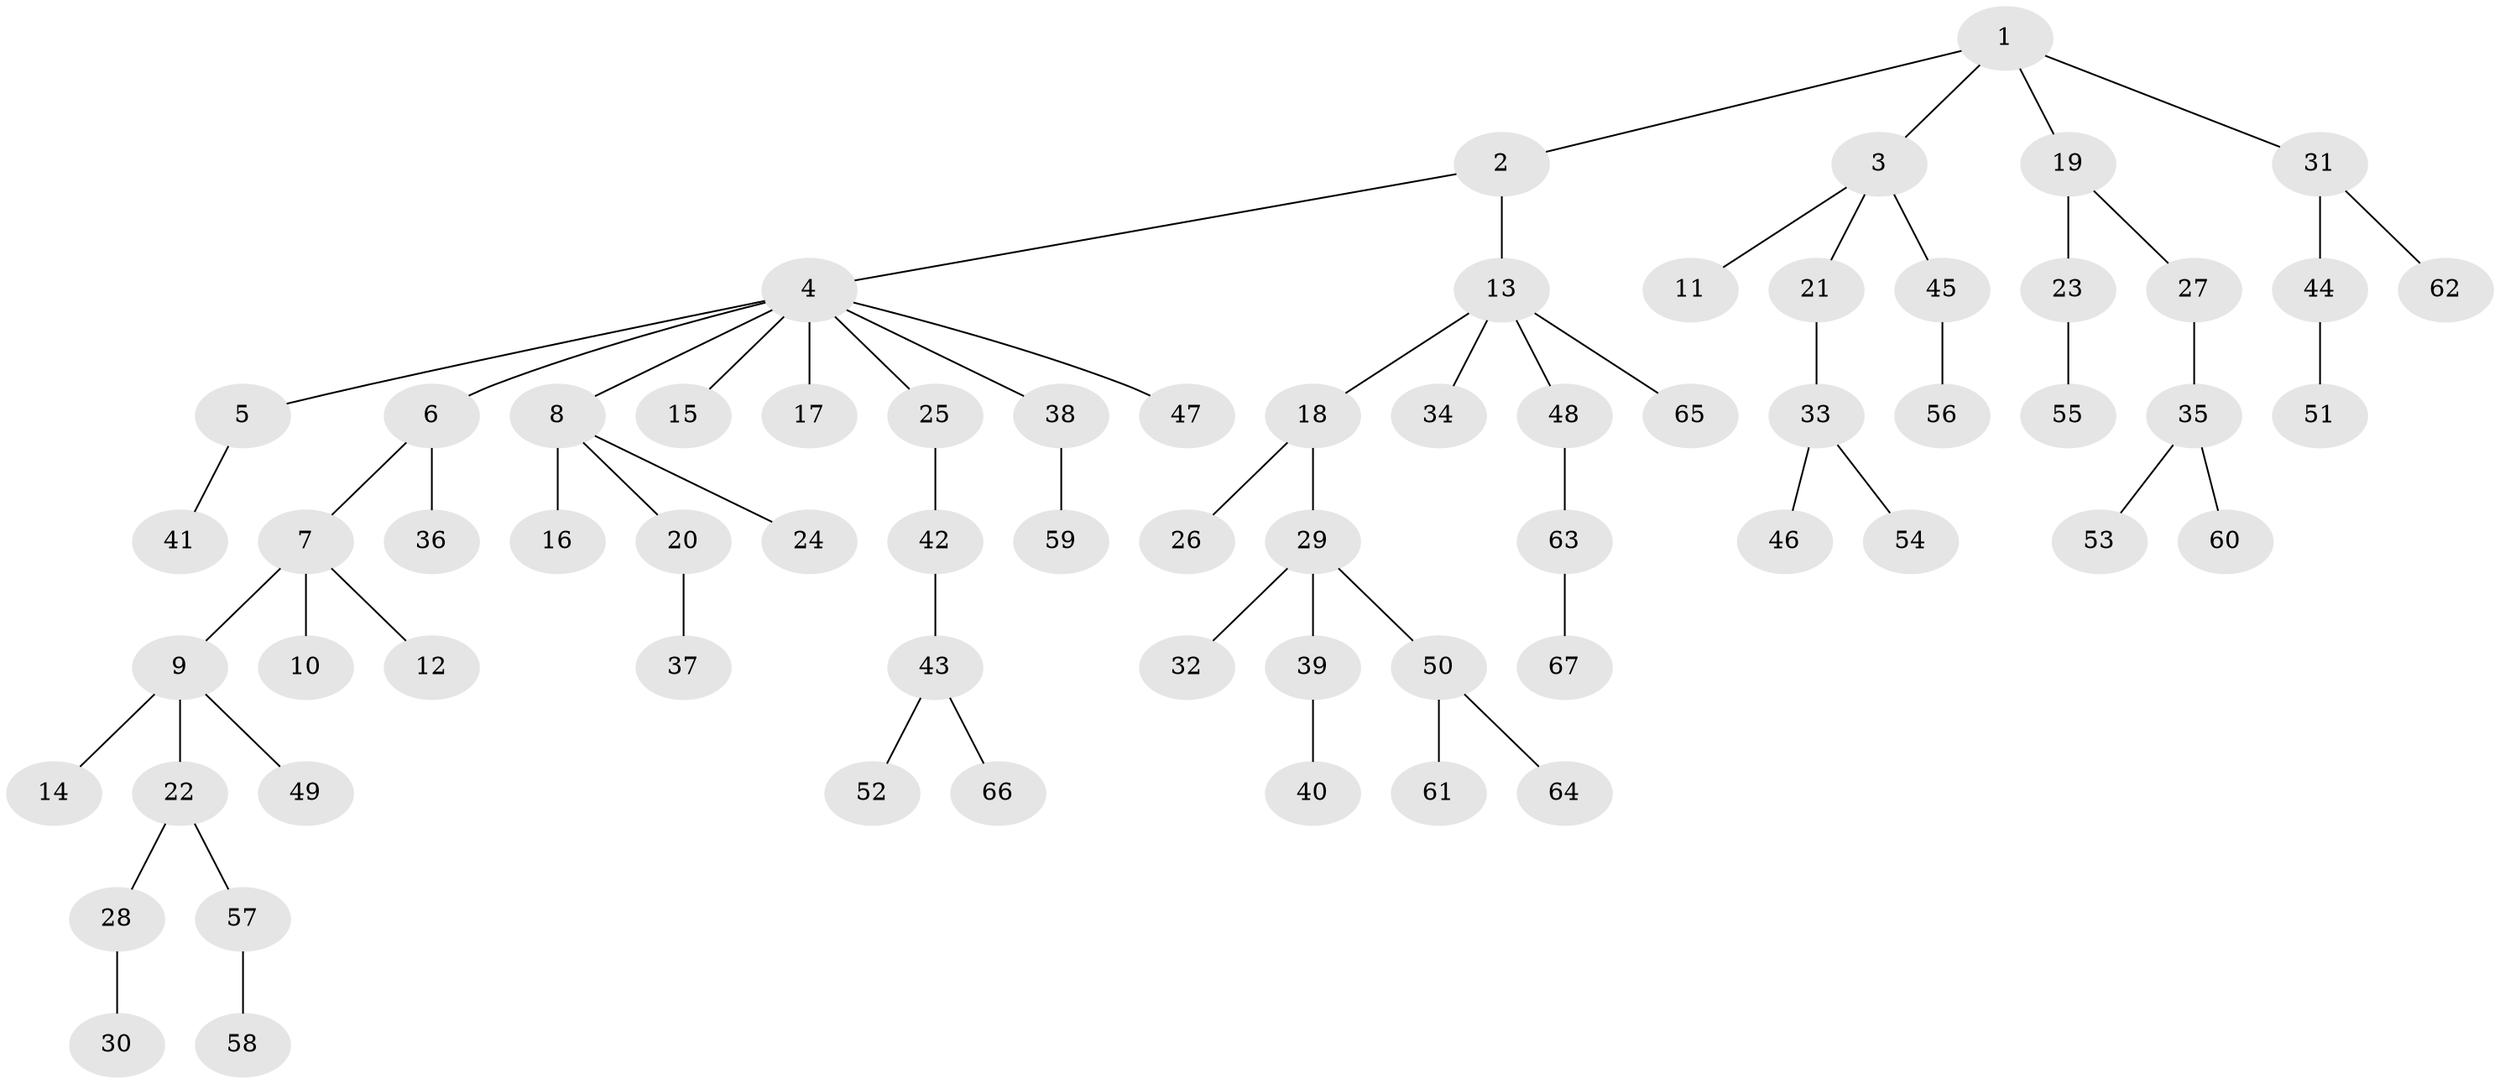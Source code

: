 // Generated by graph-tools (version 1.1) at 2025/11/02/27/25 16:11:28]
// undirected, 67 vertices, 66 edges
graph export_dot {
graph [start="1"]
  node [color=gray90,style=filled];
  1;
  2;
  3;
  4;
  5;
  6;
  7;
  8;
  9;
  10;
  11;
  12;
  13;
  14;
  15;
  16;
  17;
  18;
  19;
  20;
  21;
  22;
  23;
  24;
  25;
  26;
  27;
  28;
  29;
  30;
  31;
  32;
  33;
  34;
  35;
  36;
  37;
  38;
  39;
  40;
  41;
  42;
  43;
  44;
  45;
  46;
  47;
  48;
  49;
  50;
  51;
  52;
  53;
  54;
  55;
  56;
  57;
  58;
  59;
  60;
  61;
  62;
  63;
  64;
  65;
  66;
  67;
  1 -- 2;
  1 -- 3;
  1 -- 19;
  1 -- 31;
  2 -- 4;
  2 -- 13;
  3 -- 11;
  3 -- 21;
  3 -- 45;
  4 -- 5;
  4 -- 6;
  4 -- 8;
  4 -- 15;
  4 -- 17;
  4 -- 25;
  4 -- 38;
  4 -- 47;
  5 -- 41;
  6 -- 7;
  6 -- 36;
  7 -- 9;
  7 -- 10;
  7 -- 12;
  8 -- 16;
  8 -- 20;
  8 -- 24;
  9 -- 14;
  9 -- 22;
  9 -- 49;
  13 -- 18;
  13 -- 34;
  13 -- 48;
  13 -- 65;
  18 -- 26;
  18 -- 29;
  19 -- 23;
  19 -- 27;
  20 -- 37;
  21 -- 33;
  22 -- 28;
  22 -- 57;
  23 -- 55;
  25 -- 42;
  27 -- 35;
  28 -- 30;
  29 -- 32;
  29 -- 39;
  29 -- 50;
  31 -- 44;
  31 -- 62;
  33 -- 46;
  33 -- 54;
  35 -- 53;
  35 -- 60;
  38 -- 59;
  39 -- 40;
  42 -- 43;
  43 -- 52;
  43 -- 66;
  44 -- 51;
  45 -- 56;
  48 -- 63;
  50 -- 61;
  50 -- 64;
  57 -- 58;
  63 -- 67;
}
